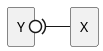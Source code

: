{
  "sha1": "7lfz30ehry1daxdkmfcxv14w4na7472",
  "insertion": {
    "when": "2024-05-30T20:48:21.230Z",
    "url": "https://github.com/plantuml/plantuml/issues/365",
    "user": "plantuml@gmail.com"
  }
}
@startuml

rectangle X
rectangle Y
X -left(0 Y

@enduml
